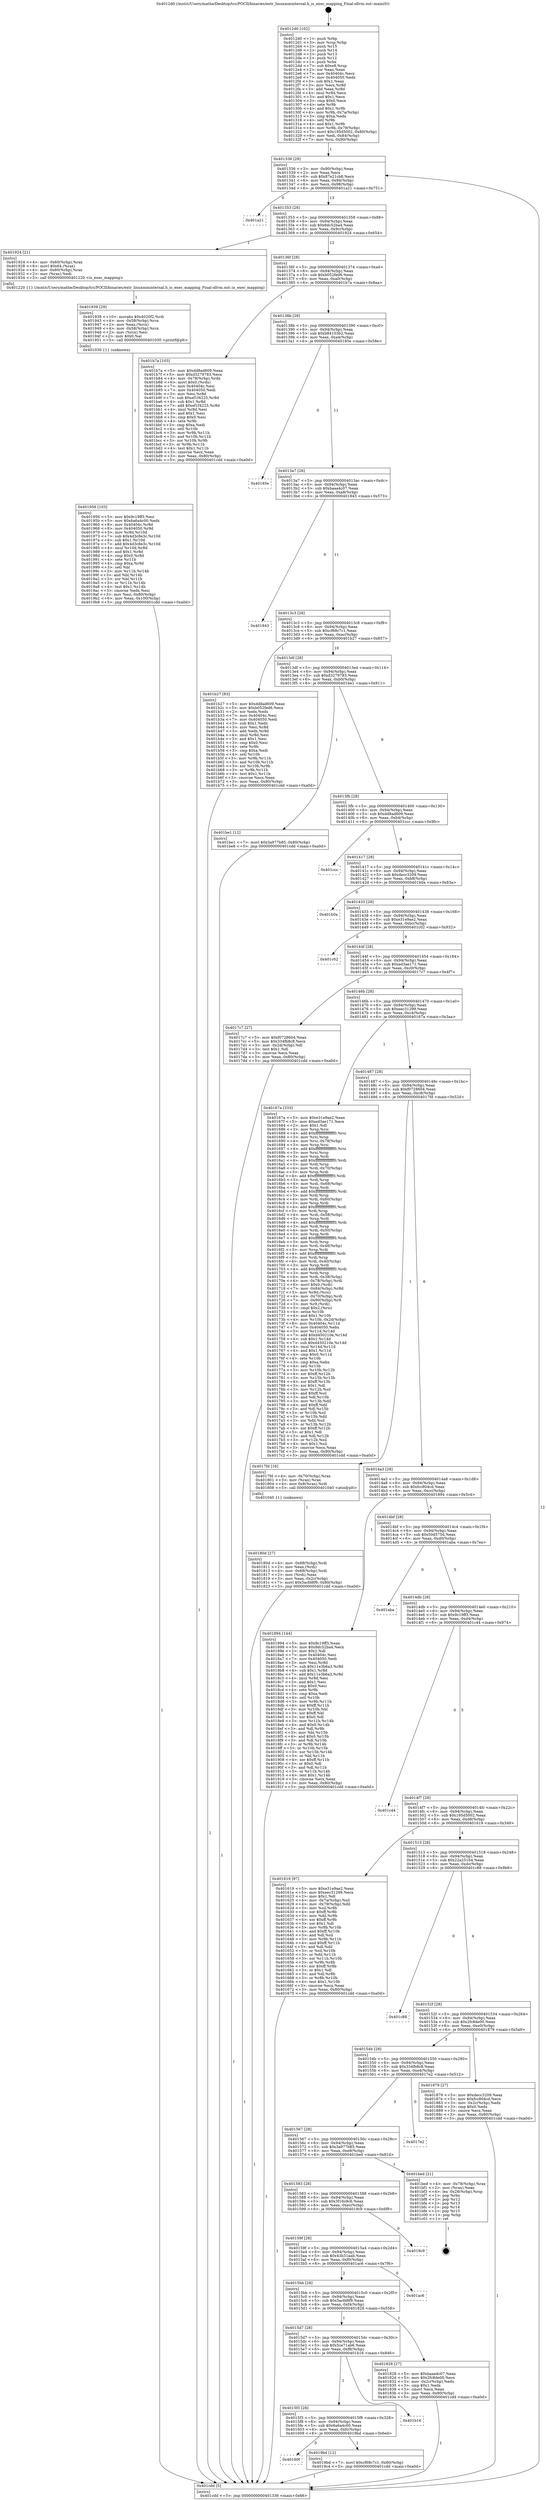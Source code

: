digraph "0x4012d0" {
  label = "0x4012d0 (/mnt/c/Users/mathe/Desktop/tcc/POCII/binaries/extr_linuxmminternal.h_is_exec_mapping_Final-ollvm.out::main(0))"
  labelloc = "t"
  node[shape=record]

  Entry [label="",width=0.3,height=0.3,shape=circle,fillcolor=black,style=filled]
  "0x401336" [label="{
     0x401336 [29]\l
     | [instrs]\l
     &nbsp;&nbsp;0x401336 \<+3\>: mov -0x80(%rbp),%eax\l
     &nbsp;&nbsp;0x401339 \<+2\>: mov %eax,%ecx\l
     &nbsp;&nbsp;0x40133b \<+6\>: sub $0x87e21cb8,%ecx\l
     &nbsp;&nbsp;0x401341 \<+6\>: mov %eax,-0x94(%rbp)\l
     &nbsp;&nbsp;0x401347 \<+6\>: mov %ecx,-0x98(%rbp)\l
     &nbsp;&nbsp;0x40134d \<+6\>: je 0000000000401a21 \<main+0x751\>\l
  }"]
  "0x401a21" [label="{
     0x401a21\l
  }", style=dashed]
  "0x401353" [label="{
     0x401353 [28]\l
     | [instrs]\l
     &nbsp;&nbsp;0x401353 \<+5\>: jmp 0000000000401358 \<main+0x88\>\l
     &nbsp;&nbsp;0x401358 \<+6\>: mov -0x94(%rbp),%eax\l
     &nbsp;&nbsp;0x40135e \<+5\>: sub $0x8dc52ba4,%eax\l
     &nbsp;&nbsp;0x401363 \<+6\>: mov %eax,-0x9c(%rbp)\l
     &nbsp;&nbsp;0x401369 \<+6\>: je 0000000000401924 \<main+0x654\>\l
  }"]
  Exit [label="",width=0.3,height=0.3,shape=circle,fillcolor=black,style=filled,peripheries=2]
  "0x401924" [label="{
     0x401924 [21]\l
     | [instrs]\l
     &nbsp;&nbsp;0x401924 \<+4\>: mov -0x60(%rbp),%rax\l
     &nbsp;&nbsp;0x401928 \<+6\>: movl $0x64,(%rax)\l
     &nbsp;&nbsp;0x40192e \<+4\>: mov -0x60(%rbp),%rax\l
     &nbsp;&nbsp;0x401932 \<+2\>: mov (%rax),%edi\l
     &nbsp;&nbsp;0x401934 \<+5\>: call 0000000000401220 \<is_exec_mapping\>\l
     | [calls]\l
     &nbsp;&nbsp;0x401220 \{1\} (/mnt/c/Users/mathe/Desktop/tcc/POCII/binaries/extr_linuxmminternal.h_is_exec_mapping_Final-ollvm.out::is_exec_mapping)\l
  }"]
  "0x40136f" [label="{
     0x40136f [28]\l
     | [instrs]\l
     &nbsp;&nbsp;0x40136f \<+5\>: jmp 0000000000401374 \<main+0xa4\>\l
     &nbsp;&nbsp;0x401374 \<+6\>: mov -0x94(%rbp),%eax\l
     &nbsp;&nbsp;0x40137a \<+5\>: sub $0xb052fed6,%eax\l
     &nbsp;&nbsp;0x40137f \<+6\>: mov %eax,-0xa0(%rbp)\l
     &nbsp;&nbsp;0x401385 \<+6\>: je 0000000000401b7a \<main+0x8aa\>\l
  }"]
  "0x40160f" [label="{
     0x40160f\l
  }", style=dashed]
  "0x401b7a" [label="{
     0x401b7a [103]\l
     | [instrs]\l
     &nbsp;&nbsp;0x401b7a \<+5\>: mov $0xdd8ad609,%eax\l
     &nbsp;&nbsp;0x401b7f \<+5\>: mov $0xd3279783,%ecx\l
     &nbsp;&nbsp;0x401b84 \<+4\>: mov -0x78(%rbp),%rdx\l
     &nbsp;&nbsp;0x401b88 \<+6\>: movl $0x0,(%rdx)\l
     &nbsp;&nbsp;0x401b8e \<+7\>: mov 0x40404c,%esi\l
     &nbsp;&nbsp;0x401b95 \<+7\>: mov 0x404050,%edi\l
     &nbsp;&nbsp;0x401b9c \<+3\>: mov %esi,%r8d\l
     &nbsp;&nbsp;0x401b9f \<+7\>: sub $0xef1f4225,%r8d\l
     &nbsp;&nbsp;0x401ba6 \<+4\>: sub $0x1,%r8d\l
     &nbsp;&nbsp;0x401baa \<+7\>: add $0xef1f4225,%r8d\l
     &nbsp;&nbsp;0x401bb1 \<+4\>: imul %r8d,%esi\l
     &nbsp;&nbsp;0x401bb5 \<+3\>: and $0x1,%esi\l
     &nbsp;&nbsp;0x401bb8 \<+3\>: cmp $0x0,%esi\l
     &nbsp;&nbsp;0x401bbb \<+4\>: sete %r9b\l
     &nbsp;&nbsp;0x401bbf \<+3\>: cmp $0xa,%edi\l
     &nbsp;&nbsp;0x401bc2 \<+4\>: setl %r10b\l
     &nbsp;&nbsp;0x401bc6 \<+3\>: mov %r9b,%r11b\l
     &nbsp;&nbsp;0x401bc9 \<+3\>: and %r10b,%r11b\l
     &nbsp;&nbsp;0x401bcc \<+3\>: xor %r10b,%r9b\l
     &nbsp;&nbsp;0x401bcf \<+3\>: or %r9b,%r11b\l
     &nbsp;&nbsp;0x401bd2 \<+4\>: test $0x1,%r11b\l
     &nbsp;&nbsp;0x401bd6 \<+3\>: cmovne %ecx,%eax\l
     &nbsp;&nbsp;0x401bd9 \<+3\>: mov %eax,-0x80(%rbp)\l
     &nbsp;&nbsp;0x401bdc \<+5\>: jmp 0000000000401cdd \<main+0xa0d\>\l
  }"]
  "0x40138b" [label="{
     0x40138b [28]\l
     | [instrs]\l
     &nbsp;&nbsp;0x40138b \<+5\>: jmp 0000000000401390 \<main+0xc0\>\l
     &nbsp;&nbsp;0x401390 \<+6\>: mov -0x94(%rbp),%eax\l
     &nbsp;&nbsp;0x401396 \<+5\>: sub $0xb84103b2,%eax\l
     &nbsp;&nbsp;0x40139b \<+6\>: mov %eax,-0xa4(%rbp)\l
     &nbsp;&nbsp;0x4013a1 \<+6\>: je 000000000040185e \<main+0x58e\>\l
  }"]
  "0x4019bd" [label="{
     0x4019bd [12]\l
     | [instrs]\l
     &nbsp;&nbsp;0x4019bd \<+7\>: movl $0xcf68c7c1,-0x80(%rbp)\l
     &nbsp;&nbsp;0x4019c4 \<+5\>: jmp 0000000000401cdd \<main+0xa0d\>\l
  }"]
  "0x40185e" [label="{
     0x40185e\l
  }", style=dashed]
  "0x4013a7" [label="{
     0x4013a7 [28]\l
     | [instrs]\l
     &nbsp;&nbsp;0x4013a7 \<+5\>: jmp 00000000004013ac \<main+0xdc\>\l
     &nbsp;&nbsp;0x4013ac \<+6\>: mov -0x94(%rbp),%eax\l
     &nbsp;&nbsp;0x4013b2 \<+5\>: sub $0xbaaa4c07,%eax\l
     &nbsp;&nbsp;0x4013b7 \<+6\>: mov %eax,-0xa8(%rbp)\l
     &nbsp;&nbsp;0x4013bd \<+6\>: je 0000000000401843 \<main+0x573\>\l
  }"]
  "0x4015f3" [label="{
     0x4015f3 [28]\l
     | [instrs]\l
     &nbsp;&nbsp;0x4015f3 \<+5\>: jmp 00000000004015f8 \<main+0x328\>\l
     &nbsp;&nbsp;0x4015f8 \<+6\>: mov -0x94(%rbp),%eax\l
     &nbsp;&nbsp;0x4015fe \<+5\>: sub $0x6a6a4c00,%eax\l
     &nbsp;&nbsp;0x401603 \<+6\>: mov %eax,-0xfc(%rbp)\l
     &nbsp;&nbsp;0x401609 \<+6\>: je 00000000004019bd \<main+0x6ed\>\l
  }"]
  "0x401843" [label="{
     0x401843\l
  }", style=dashed]
  "0x4013c3" [label="{
     0x4013c3 [28]\l
     | [instrs]\l
     &nbsp;&nbsp;0x4013c3 \<+5\>: jmp 00000000004013c8 \<main+0xf8\>\l
     &nbsp;&nbsp;0x4013c8 \<+6\>: mov -0x94(%rbp),%eax\l
     &nbsp;&nbsp;0x4013ce \<+5\>: sub $0xcf68c7c1,%eax\l
     &nbsp;&nbsp;0x4013d3 \<+6\>: mov %eax,-0xac(%rbp)\l
     &nbsp;&nbsp;0x4013d9 \<+6\>: je 0000000000401b27 \<main+0x857\>\l
  }"]
  "0x401b16" [label="{
     0x401b16\l
  }", style=dashed]
  "0x401b27" [label="{
     0x401b27 [83]\l
     | [instrs]\l
     &nbsp;&nbsp;0x401b27 \<+5\>: mov $0xdd8ad609,%eax\l
     &nbsp;&nbsp;0x401b2c \<+5\>: mov $0xb052fed6,%ecx\l
     &nbsp;&nbsp;0x401b31 \<+2\>: xor %edx,%edx\l
     &nbsp;&nbsp;0x401b33 \<+7\>: mov 0x40404c,%esi\l
     &nbsp;&nbsp;0x401b3a \<+7\>: mov 0x404050,%edi\l
     &nbsp;&nbsp;0x401b41 \<+3\>: sub $0x1,%edx\l
     &nbsp;&nbsp;0x401b44 \<+3\>: mov %esi,%r8d\l
     &nbsp;&nbsp;0x401b47 \<+3\>: add %edx,%r8d\l
     &nbsp;&nbsp;0x401b4a \<+4\>: imul %r8d,%esi\l
     &nbsp;&nbsp;0x401b4e \<+3\>: and $0x1,%esi\l
     &nbsp;&nbsp;0x401b51 \<+3\>: cmp $0x0,%esi\l
     &nbsp;&nbsp;0x401b54 \<+4\>: sete %r9b\l
     &nbsp;&nbsp;0x401b58 \<+3\>: cmp $0xa,%edi\l
     &nbsp;&nbsp;0x401b5b \<+4\>: setl %r10b\l
     &nbsp;&nbsp;0x401b5f \<+3\>: mov %r9b,%r11b\l
     &nbsp;&nbsp;0x401b62 \<+3\>: and %r10b,%r11b\l
     &nbsp;&nbsp;0x401b65 \<+3\>: xor %r10b,%r9b\l
     &nbsp;&nbsp;0x401b68 \<+3\>: or %r9b,%r11b\l
     &nbsp;&nbsp;0x401b6b \<+4\>: test $0x1,%r11b\l
     &nbsp;&nbsp;0x401b6f \<+3\>: cmovne %ecx,%eax\l
     &nbsp;&nbsp;0x401b72 \<+3\>: mov %eax,-0x80(%rbp)\l
     &nbsp;&nbsp;0x401b75 \<+5\>: jmp 0000000000401cdd \<main+0xa0d\>\l
  }"]
  "0x4013df" [label="{
     0x4013df [28]\l
     | [instrs]\l
     &nbsp;&nbsp;0x4013df \<+5\>: jmp 00000000004013e4 \<main+0x114\>\l
     &nbsp;&nbsp;0x4013e4 \<+6\>: mov -0x94(%rbp),%eax\l
     &nbsp;&nbsp;0x4013ea \<+5\>: sub $0xd3279783,%eax\l
     &nbsp;&nbsp;0x4013ef \<+6\>: mov %eax,-0xb0(%rbp)\l
     &nbsp;&nbsp;0x4013f5 \<+6\>: je 0000000000401be1 \<main+0x911\>\l
  }"]
  "0x401956" [label="{
     0x401956 [103]\l
     | [instrs]\l
     &nbsp;&nbsp;0x401956 \<+5\>: mov $0x9c19ff3,%esi\l
     &nbsp;&nbsp;0x40195b \<+5\>: mov $0x6a6a4c00,%edx\l
     &nbsp;&nbsp;0x401960 \<+8\>: mov 0x40404c,%r8d\l
     &nbsp;&nbsp;0x401968 \<+8\>: mov 0x404050,%r9d\l
     &nbsp;&nbsp;0x401970 \<+3\>: mov %r8d,%r10d\l
     &nbsp;&nbsp;0x401973 \<+7\>: sub $0x4d3c8e3c,%r10d\l
     &nbsp;&nbsp;0x40197a \<+4\>: sub $0x1,%r10d\l
     &nbsp;&nbsp;0x40197e \<+7\>: add $0x4d3c8e3c,%r10d\l
     &nbsp;&nbsp;0x401985 \<+4\>: imul %r10d,%r8d\l
     &nbsp;&nbsp;0x401989 \<+4\>: and $0x1,%r8d\l
     &nbsp;&nbsp;0x40198d \<+4\>: cmp $0x0,%r8d\l
     &nbsp;&nbsp;0x401991 \<+4\>: sete %r11b\l
     &nbsp;&nbsp;0x401995 \<+4\>: cmp $0xa,%r9d\l
     &nbsp;&nbsp;0x401999 \<+3\>: setl %bl\l
     &nbsp;&nbsp;0x40199c \<+3\>: mov %r11b,%r14b\l
     &nbsp;&nbsp;0x40199f \<+3\>: and %bl,%r14b\l
     &nbsp;&nbsp;0x4019a2 \<+3\>: xor %bl,%r11b\l
     &nbsp;&nbsp;0x4019a5 \<+3\>: or %r11b,%r14b\l
     &nbsp;&nbsp;0x4019a8 \<+4\>: test $0x1,%r14b\l
     &nbsp;&nbsp;0x4019ac \<+3\>: cmovne %edx,%esi\l
     &nbsp;&nbsp;0x4019af \<+3\>: mov %esi,-0x80(%rbp)\l
     &nbsp;&nbsp;0x4019b2 \<+6\>: mov %eax,-0x100(%rbp)\l
     &nbsp;&nbsp;0x4019b8 \<+5\>: jmp 0000000000401cdd \<main+0xa0d\>\l
  }"]
  "0x401be1" [label="{
     0x401be1 [12]\l
     | [instrs]\l
     &nbsp;&nbsp;0x401be1 \<+7\>: movl $0x3a977b85,-0x80(%rbp)\l
     &nbsp;&nbsp;0x401be8 \<+5\>: jmp 0000000000401cdd \<main+0xa0d\>\l
  }"]
  "0x4013fb" [label="{
     0x4013fb [28]\l
     | [instrs]\l
     &nbsp;&nbsp;0x4013fb \<+5\>: jmp 0000000000401400 \<main+0x130\>\l
     &nbsp;&nbsp;0x401400 \<+6\>: mov -0x94(%rbp),%eax\l
     &nbsp;&nbsp;0x401406 \<+5\>: sub $0xdd8ad609,%eax\l
     &nbsp;&nbsp;0x40140b \<+6\>: mov %eax,-0xb4(%rbp)\l
     &nbsp;&nbsp;0x401411 \<+6\>: je 0000000000401ccc \<main+0x9fc\>\l
  }"]
  "0x401939" [label="{
     0x401939 [29]\l
     | [instrs]\l
     &nbsp;&nbsp;0x401939 \<+10\>: movabs $0x4020f2,%rdi\l
     &nbsp;&nbsp;0x401943 \<+4\>: mov -0x58(%rbp),%rcx\l
     &nbsp;&nbsp;0x401947 \<+2\>: mov %eax,(%rcx)\l
     &nbsp;&nbsp;0x401949 \<+4\>: mov -0x58(%rbp),%rcx\l
     &nbsp;&nbsp;0x40194d \<+2\>: mov (%rcx),%esi\l
     &nbsp;&nbsp;0x40194f \<+2\>: mov $0x0,%al\l
     &nbsp;&nbsp;0x401951 \<+5\>: call 0000000000401030 \<printf@plt\>\l
     | [calls]\l
     &nbsp;&nbsp;0x401030 \{1\} (unknown)\l
  }"]
  "0x401ccc" [label="{
     0x401ccc\l
  }", style=dashed]
  "0x401417" [label="{
     0x401417 [28]\l
     | [instrs]\l
     &nbsp;&nbsp;0x401417 \<+5\>: jmp 000000000040141c \<main+0x14c\>\l
     &nbsp;&nbsp;0x40141c \<+6\>: mov -0x94(%rbp),%eax\l
     &nbsp;&nbsp;0x401422 \<+5\>: sub $0xdecc3209,%eax\l
     &nbsp;&nbsp;0x401427 \<+6\>: mov %eax,-0xb8(%rbp)\l
     &nbsp;&nbsp;0x40142d \<+6\>: je 0000000000401b0a \<main+0x83a\>\l
  }"]
  "0x4015d7" [label="{
     0x4015d7 [28]\l
     | [instrs]\l
     &nbsp;&nbsp;0x4015d7 \<+5\>: jmp 00000000004015dc \<main+0x30c\>\l
     &nbsp;&nbsp;0x4015dc \<+6\>: mov -0x94(%rbp),%eax\l
     &nbsp;&nbsp;0x4015e2 \<+5\>: sub $0x5ce71ab6,%eax\l
     &nbsp;&nbsp;0x4015e7 \<+6\>: mov %eax,-0xf8(%rbp)\l
     &nbsp;&nbsp;0x4015ed \<+6\>: je 0000000000401b16 \<main+0x846\>\l
  }"]
  "0x401b0a" [label="{
     0x401b0a\l
  }", style=dashed]
  "0x401433" [label="{
     0x401433 [28]\l
     | [instrs]\l
     &nbsp;&nbsp;0x401433 \<+5\>: jmp 0000000000401438 \<main+0x168\>\l
     &nbsp;&nbsp;0x401438 \<+6\>: mov -0x94(%rbp),%eax\l
     &nbsp;&nbsp;0x40143e \<+5\>: sub $0xe31e9ae2,%eax\l
     &nbsp;&nbsp;0x401443 \<+6\>: mov %eax,-0xbc(%rbp)\l
     &nbsp;&nbsp;0x401449 \<+6\>: je 0000000000401c02 \<main+0x932\>\l
  }"]
  "0x401828" [label="{
     0x401828 [27]\l
     | [instrs]\l
     &nbsp;&nbsp;0x401828 \<+5\>: mov $0xbaaa4c07,%eax\l
     &nbsp;&nbsp;0x40182d \<+5\>: mov $0x2fc8de00,%ecx\l
     &nbsp;&nbsp;0x401832 \<+3\>: mov -0x2c(%rbp),%edx\l
     &nbsp;&nbsp;0x401835 \<+3\>: cmp $0x1,%edx\l
     &nbsp;&nbsp;0x401838 \<+3\>: cmovl %ecx,%eax\l
     &nbsp;&nbsp;0x40183b \<+3\>: mov %eax,-0x80(%rbp)\l
     &nbsp;&nbsp;0x40183e \<+5\>: jmp 0000000000401cdd \<main+0xa0d\>\l
  }"]
  "0x401c02" [label="{
     0x401c02\l
  }", style=dashed]
  "0x40144f" [label="{
     0x40144f [28]\l
     | [instrs]\l
     &nbsp;&nbsp;0x40144f \<+5\>: jmp 0000000000401454 \<main+0x184\>\l
     &nbsp;&nbsp;0x401454 \<+6\>: mov -0x94(%rbp),%eax\l
     &nbsp;&nbsp;0x40145a \<+5\>: sub $0xed3ae171,%eax\l
     &nbsp;&nbsp;0x40145f \<+6\>: mov %eax,-0xc0(%rbp)\l
     &nbsp;&nbsp;0x401465 \<+6\>: je 00000000004017c7 \<main+0x4f7\>\l
  }"]
  "0x4015bb" [label="{
     0x4015bb [28]\l
     | [instrs]\l
     &nbsp;&nbsp;0x4015bb \<+5\>: jmp 00000000004015c0 \<main+0x2f0\>\l
     &nbsp;&nbsp;0x4015c0 \<+6\>: mov -0x94(%rbp),%eax\l
     &nbsp;&nbsp;0x4015c6 \<+5\>: sub $0x5acfd8f9,%eax\l
     &nbsp;&nbsp;0x4015cb \<+6\>: mov %eax,-0xf4(%rbp)\l
     &nbsp;&nbsp;0x4015d1 \<+6\>: je 0000000000401828 \<main+0x558\>\l
  }"]
  "0x4017c7" [label="{
     0x4017c7 [27]\l
     | [instrs]\l
     &nbsp;&nbsp;0x4017c7 \<+5\>: mov $0xf0728604,%eax\l
     &nbsp;&nbsp;0x4017cc \<+5\>: mov $0x334fb8c8,%ecx\l
     &nbsp;&nbsp;0x4017d1 \<+3\>: mov -0x2d(%rbp),%dl\l
     &nbsp;&nbsp;0x4017d4 \<+3\>: test $0x1,%dl\l
     &nbsp;&nbsp;0x4017d7 \<+3\>: cmovne %ecx,%eax\l
     &nbsp;&nbsp;0x4017da \<+3\>: mov %eax,-0x80(%rbp)\l
     &nbsp;&nbsp;0x4017dd \<+5\>: jmp 0000000000401cdd \<main+0xa0d\>\l
  }"]
  "0x40146b" [label="{
     0x40146b [28]\l
     | [instrs]\l
     &nbsp;&nbsp;0x40146b \<+5\>: jmp 0000000000401470 \<main+0x1a0\>\l
     &nbsp;&nbsp;0x401470 \<+6\>: mov -0x94(%rbp),%eax\l
     &nbsp;&nbsp;0x401476 \<+5\>: sub $0xeec31299,%eax\l
     &nbsp;&nbsp;0x40147b \<+6\>: mov %eax,-0xc4(%rbp)\l
     &nbsp;&nbsp;0x401481 \<+6\>: je 000000000040167a \<main+0x3aa\>\l
  }"]
  "0x401ac6" [label="{
     0x401ac6\l
  }", style=dashed]
  "0x40167a" [label="{
     0x40167a [333]\l
     | [instrs]\l
     &nbsp;&nbsp;0x40167a \<+5\>: mov $0xe31e9ae2,%eax\l
     &nbsp;&nbsp;0x40167f \<+5\>: mov $0xed3ae171,%ecx\l
     &nbsp;&nbsp;0x401684 \<+2\>: mov $0x1,%dl\l
     &nbsp;&nbsp;0x401686 \<+3\>: mov %rsp,%rsi\l
     &nbsp;&nbsp;0x401689 \<+4\>: add $0xfffffffffffffff0,%rsi\l
     &nbsp;&nbsp;0x40168d \<+3\>: mov %rsi,%rsp\l
     &nbsp;&nbsp;0x401690 \<+4\>: mov %rsi,-0x78(%rbp)\l
     &nbsp;&nbsp;0x401694 \<+3\>: mov %rsp,%rsi\l
     &nbsp;&nbsp;0x401697 \<+4\>: add $0xfffffffffffffff0,%rsi\l
     &nbsp;&nbsp;0x40169b \<+3\>: mov %rsi,%rsp\l
     &nbsp;&nbsp;0x40169e \<+3\>: mov %rsp,%rdi\l
     &nbsp;&nbsp;0x4016a1 \<+4\>: add $0xfffffffffffffff0,%rdi\l
     &nbsp;&nbsp;0x4016a5 \<+3\>: mov %rdi,%rsp\l
     &nbsp;&nbsp;0x4016a8 \<+4\>: mov %rdi,-0x70(%rbp)\l
     &nbsp;&nbsp;0x4016ac \<+3\>: mov %rsp,%rdi\l
     &nbsp;&nbsp;0x4016af \<+4\>: add $0xfffffffffffffff0,%rdi\l
     &nbsp;&nbsp;0x4016b3 \<+3\>: mov %rdi,%rsp\l
     &nbsp;&nbsp;0x4016b6 \<+4\>: mov %rdi,-0x68(%rbp)\l
     &nbsp;&nbsp;0x4016ba \<+3\>: mov %rsp,%rdi\l
     &nbsp;&nbsp;0x4016bd \<+4\>: add $0xfffffffffffffff0,%rdi\l
     &nbsp;&nbsp;0x4016c1 \<+3\>: mov %rdi,%rsp\l
     &nbsp;&nbsp;0x4016c4 \<+4\>: mov %rdi,-0x60(%rbp)\l
     &nbsp;&nbsp;0x4016c8 \<+3\>: mov %rsp,%rdi\l
     &nbsp;&nbsp;0x4016cb \<+4\>: add $0xfffffffffffffff0,%rdi\l
     &nbsp;&nbsp;0x4016cf \<+3\>: mov %rdi,%rsp\l
     &nbsp;&nbsp;0x4016d2 \<+4\>: mov %rdi,-0x58(%rbp)\l
     &nbsp;&nbsp;0x4016d6 \<+3\>: mov %rsp,%rdi\l
     &nbsp;&nbsp;0x4016d9 \<+4\>: add $0xfffffffffffffff0,%rdi\l
     &nbsp;&nbsp;0x4016dd \<+3\>: mov %rdi,%rsp\l
     &nbsp;&nbsp;0x4016e0 \<+4\>: mov %rdi,-0x50(%rbp)\l
     &nbsp;&nbsp;0x4016e4 \<+3\>: mov %rsp,%rdi\l
     &nbsp;&nbsp;0x4016e7 \<+4\>: add $0xfffffffffffffff0,%rdi\l
     &nbsp;&nbsp;0x4016eb \<+3\>: mov %rdi,%rsp\l
     &nbsp;&nbsp;0x4016ee \<+4\>: mov %rdi,-0x48(%rbp)\l
     &nbsp;&nbsp;0x4016f2 \<+3\>: mov %rsp,%rdi\l
     &nbsp;&nbsp;0x4016f5 \<+4\>: add $0xfffffffffffffff0,%rdi\l
     &nbsp;&nbsp;0x4016f9 \<+3\>: mov %rdi,%rsp\l
     &nbsp;&nbsp;0x4016fc \<+4\>: mov %rdi,-0x40(%rbp)\l
     &nbsp;&nbsp;0x401700 \<+3\>: mov %rsp,%rdi\l
     &nbsp;&nbsp;0x401703 \<+4\>: add $0xfffffffffffffff0,%rdi\l
     &nbsp;&nbsp;0x401707 \<+3\>: mov %rdi,%rsp\l
     &nbsp;&nbsp;0x40170a \<+4\>: mov %rdi,-0x38(%rbp)\l
     &nbsp;&nbsp;0x40170e \<+4\>: mov -0x78(%rbp),%rdi\l
     &nbsp;&nbsp;0x401712 \<+6\>: movl $0x0,(%rdi)\l
     &nbsp;&nbsp;0x401718 \<+7\>: mov -0x84(%rbp),%r8d\l
     &nbsp;&nbsp;0x40171f \<+3\>: mov %r8d,(%rsi)\l
     &nbsp;&nbsp;0x401722 \<+4\>: mov -0x70(%rbp),%rdi\l
     &nbsp;&nbsp;0x401726 \<+7\>: mov -0x90(%rbp),%r9\l
     &nbsp;&nbsp;0x40172d \<+3\>: mov %r9,(%rdi)\l
     &nbsp;&nbsp;0x401730 \<+3\>: cmpl $0x2,(%rsi)\l
     &nbsp;&nbsp;0x401733 \<+4\>: setne %r10b\l
     &nbsp;&nbsp;0x401737 \<+4\>: and $0x1,%r10b\l
     &nbsp;&nbsp;0x40173b \<+4\>: mov %r10b,-0x2d(%rbp)\l
     &nbsp;&nbsp;0x40173f \<+8\>: mov 0x40404c,%r11d\l
     &nbsp;&nbsp;0x401747 \<+7\>: mov 0x404050,%ebx\l
     &nbsp;&nbsp;0x40174e \<+3\>: mov %r11d,%r14d\l
     &nbsp;&nbsp;0x401751 \<+7\>: add $0xd450210e,%r14d\l
     &nbsp;&nbsp;0x401758 \<+4\>: sub $0x1,%r14d\l
     &nbsp;&nbsp;0x40175c \<+7\>: sub $0xd450210e,%r14d\l
     &nbsp;&nbsp;0x401763 \<+4\>: imul %r14d,%r11d\l
     &nbsp;&nbsp;0x401767 \<+4\>: and $0x1,%r11d\l
     &nbsp;&nbsp;0x40176b \<+4\>: cmp $0x0,%r11d\l
     &nbsp;&nbsp;0x40176f \<+4\>: sete %r10b\l
     &nbsp;&nbsp;0x401773 \<+3\>: cmp $0xa,%ebx\l
     &nbsp;&nbsp;0x401776 \<+4\>: setl %r15b\l
     &nbsp;&nbsp;0x40177a \<+3\>: mov %r10b,%r12b\l
     &nbsp;&nbsp;0x40177d \<+4\>: xor $0xff,%r12b\l
     &nbsp;&nbsp;0x401781 \<+3\>: mov %r15b,%r13b\l
     &nbsp;&nbsp;0x401784 \<+4\>: xor $0xff,%r13b\l
     &nbsp;&nbsp;0x401788 \<+3\>: xor $0x1,%dl\l
     &nbsp;&nbsp;0x40178b \<+3\>: mov %r12b,%sil\l
     &nbsp;&nbsp;0x40178e \<+4\>: and $0xff,%sil\l
     &nbsp;&nbsp;0x401792 \<+3\>: and %dl,%r10b\l
     &nbsp;&nbsp;0x401795 \<+3\>: mov %r13b,%dil\l
     &nbsp;&nbsp;0x401798 \<+4\>: and $0xff,%dil\l
     &nbsp;&nbsp;0x40179c \<+3\>: and %dl,%r15b\l
     &nbsp;&nbsp;0x40179f \<+3\>: or %r10b,%sil\l
     &nbsp;&nbsp;0x4017a2 \<+3\>: or %r15b,%dil\l
     &nbsp;&nbsp;0x4017a5 \<+3\>: xor %dil,%sil\l
     &nbsp;&nbsp;0x4017a8 \<+3\>: or %r13b,%r12b\l
     &nbsp;&nbsp;0x4017ab \<+4\>: xor $0xff,%r12b\l
     &nbsp;&nbsp;0x4017af \<+3\>: or $0x1,%dl\l
     &nbsp;&nbsp;0x4017b2 \<+3\>: and %dl,%r12b\l
     &nbsp;&nbsp;0x4017b5 \<+3\>: or %r12b,%sil\l
     &nbsp;&nbsp;0x4017b8 \<+4\>: test $0x1,%sil\l
     &nbsp;&nbsp;0x4017bc \<+3\>: cmovne %ecx,%eax\l
     &nbsp;&nbsp;0x4017bf \<+3\>: mov %eax,-0x80(%rbp)\l
     &nbsp;&nbsp;0x4017c2 \<+5\>: jmp 0000000000401cdd \<main+0xa0d\>\l
  }"]
  "0x401487" [label="{
     0x401487 [28]\l
     | [instrs]\l
     &nbsp;&nbsp;0x401487 \<+5\>: jmp 000000000040148c \<main+0x1bc\>\l
     &nbsp;&nbsp;0x40148c \<+6\>: mov -0x94(%rbp),%eax\l
     &nbsp;&nbsp;0x401492 \<+5\>: sub $0xf0728604,%eax\l
     &nbsp;&nbsp;0x401497 \<+6\>: mov %eax,-0xc8(%rbp)\l
     &nbsp;&nbsp;0x40149d \<+6\>: je 00000000004017fd \<main+0x52d\>\l
  }"]
  "0x40159f" [label="{
     0x40159f [28]\l
     | [instrs]\l
     &nbsp;&nbsp;0x40159f \<+5\>: jmp 00000000004015a4 \<main+0x2d4\>\l
     &nbsp;&nbsp;0x4015a4 \<+6\>: mov -0x94(%rbp),%eax\l
     &nbsp;&nbsp;0x4015aa \<+5\>: sub $0x43b31aab,%eax\l
     &nbsp;&nbsp;0x4015af \<+6\>: mov %eax,-0xf0(%rbp)\l
     &nbsp;&nbsp;0x4015b5 \<+6\>: je 0000000000401ac6 \<main+0x7f6\>\l
  }"]
  "0x4017fd" [label="{
     0x4017fd [16]\l
     | [instrs]\l
     &nbsp;&nbsp;0x4017fd \<+4\>: mov -0x70(%rbp),%rax\l
     &nbsp;&nbsp;0x401801 \<+3\>: mov (%rax),%rax\l
     &nbsp;&nbsp;0x401804 \<+4\>: mov 0x8(%rax),%rdi\l
     &nbsp;&nbsp;0x401808 \<+5\>: call 0000000000401040 \<atoi@plt\>\l
     | [calls]\l
     &nbsp;&nbsp;0x401040 \{1\} (unknown)\l
  }"]
  "0x4014a3" [label="{
     0x4014a3 [28]\l
     | [instrs]\l
     &nbsp;&nbsp;0x4014a3 \<+5\>: jmp 00000000004014a8 \<main+0x1d8\>\l
     &nbsp;&nbsp;0x4014a8 \<+6\>: mov -0x94(%rbp),%eax\l
     &nbsp;&nbsp;0x4014ae \<+5\>: sub $0xfcc804cd,%eax\l
     &nbsp;&nbsp;0x4014b3 \<+6\>: mov %eax,-0xcc(%rbp)\l
     &nbsp;&nbsp;0x4014b9 \<+6\>: je 0000000000401894 \<main+0x5c4\>\l
  }"]
  "0x4019c9" [label="{
     0x4019c9\l
  }", style=dashed]
  "0x401894" [label="{
     0x401894 [144]\l
     | [instrs]\l
     &nbsp;&nbsp;0x401894 \<+5\>: mov $0x9c19ff3,%eax\l
     &nbsp;&nbsp;0x401899 \<+5\>: mov $0x8dc52ba4,%ecx\l
     &nbsp;&nbsp;0x40189e \<+2\>: mov $0x1,%dl\l
     &nbsp;&nbsp;0x4018a0 \<+7\>: mov 0x40404c,%esi\l
     &nbsp;&nbsp;0x4018a7 \<+7\>: mov 0x404050,%edi\l
     &nbsp;&nbsp;0x4018ae \<+3\>: mov %esi,%r8d\l
     &nbsp;&nbsp;0x4018b1 \<+7\>: sub $0x11e3b6a3,%r8d\l
     &nbsp;&nbsp;0x4018b8 \<+4\>: sub $0x1,%r8d\l
     &nbsp;&nbsp;0x4018bc \<+7\>: add $0x11e3b6a3,%r8d\l
     &nbsp;&nbsp;0x4018c3 \<+4\>: imul %r8d,%esi\l
     &nbsp;&nbsp;0x4018c7 \<+3\>: and $0x1,%esi\l
     &nbsp;&nbsp;0x4018ca \<+3\>: cmp $0x0,%esi\l
     &nbsp;&nbsp;0x4018cd \<+4\>: sete %r9b\l
     &nbsp;&nbsp;0x4018d1 \<+3\>: cmp $0xa,%edi\l
     &nbsp;&nbsp;0x4018d4 \<+4\>: setl %r10b\l
     &nbsp;&nbsp;0x4018d8 \<+3\>: mov %r9b,%r11b\l
     &nbsp;&nbsp;0x4018db \<+4\>: xor $0xff,%r11b\l
     &nbsp;&nbsp;0x4018df \<+3\>: mov %r10b,%bl\l
     &nbsp;&nbsp;0x4018e2 \<+3\>: xor $0xff,%bl\l
     &nbsp;&nbsp;0x4018e5 \<+3\>: xor $0x0,%dl\l
     &nbsp;&nbsp;0x4018e8 \<+3\>: mov %r11b,%r14b\l
     &nbsp;&nbsp;0x4018eb \<+4\>: and $0x0,%r14b\l
     &nbsp;&nbsp;0x4018ef \<+3\>: and %dl,%r9b\l
     &nbsp;&nbsp;0x4018f2 \<+3\>: mov %bl,%r15b\l
     &nbsp;&nbsp;0x4018f5 \<+4\>: and $0x0,%r15b\l
     &nbsp;&nbsp;0x4018f9 \<+3\>: and %dl,%r10b\l
     &nbsp;&nbsp;0x4018fc \<+3\>: or %r9b,%r14b\l
     &nbsp;&nbsp;0x4018ff \<+3\>: or %r10b,%r15b\l
     &nbsp;&nbsp;0x401902 \<+3\>: xor %r15b,%r14b\l
     &nbsp;&nbsp;0x401905 \<+3\>: or %bl,%r11b\l
     &nbsp;&nbsp;0x401908 \<+4\>: xor $0xff,%r11b\l
     &nbsp;&nbsp;0x40190c \<+3\>: or $0x0,%dl\l
     &nbsp;&nbsp;0x40190f \<+3\>: and %dl,%r11b\l
     &nbsp;&nbsp;0x401912 \<+3\>: or %r11b,%r14b\l
     &nbsp;&nbsp;0x401915 \<+4\>: test $0x1,%r14b\l
     &nbsp;&nbsp;0x401919 \<+3\>: cmovne %ecx,%eax\l
     &nbsp;&nbsp;0x40191c \<+3\>: mov %eax,-0x80(%rbp)\l
     &nbsp;&nbsp;0x40191f \<+5\>: jmp 0000000000401cdd \<main+0xa0d\>\l
  }"]
  "0x4014bf" [label="{
     0x4014bf [28]\l
     | [instrs]\l
     &nbsp;&nbsp;0x4014bf \<+5\>: jmp 00000000004014c4 \<main+0x1f4\>\l
     &nbsp;&nbsp;0x4014c4 \<+6\>: mov -0x94(%rbp),%eax\l
     &nbsp;&nbsp;0x4014ca \<+5\>: sub $0x50d575d,%eax\l
     &nbsp;&nbsp;0x4014cf \<+6\>: mov %eax,-0xd0(%rbp)\l
     &nbsp;&nbsp;0x4014d5 \<+6\>: je 0000000000401aba \<main+0x7ea\>\l
  }"]
  "0x401583" [label="{
     0x401583 [28]\l
     | [instrs]\l
     &nbsp;&nbsp;0x401583 \<+5\>: jmp 0000000000401588 \<main+0x2b8\>\l
     &nbsp;&nbsp;0x401588 \<+6\>: mov -0x94(%rbp),%eax\l
     &nbsp;&nbsp;0x40158e \<+5\>: sub $0x3f16c9c6,%eax\l
     &nbsp;&nbsp;0x401593 \<+6\>: mov %eax,-0xec(%rbp)\l
     &nbsp;&nbsp;0x401599 \<+6\>: je 00000000004019c9 \<main+0x6f9\>\l
  }"]
  "0x401aba" [label="{
     0x401aba\l
  }", style=dashed]
  "0x4014db" [label="{
     0x4014db [28]\l
     | [instrs]\l
     &nbsp;&nbsp;0x4014db \<+5\>: jmp 00000000004014e0 \<main+0x210\>\l
     &nbsp;&nbsp;0x4014e0 \<+6\>: mov -0x94(%rbp),%eax\l
     &nbsp;&nbsp;0x4014e6 \<+5\>: sub $0x9c19ff3,%eax\l
     &nbsp;&nbsp;0x4014eb \<+6\>: mov %eax,-0xd4(%rbp)\l
     &nbsp;&nbsp;0x4014f1 \<+6\>: je 0000000000401c44 \<main+0x974\>\l
  }"]
  "0x401bed" [label="{
     0x401bed [21]\l
     | [instrs]\l
     &nbsp;&nbsp;0x401bed \<+4\>: mov -0x78(%rbp),%rax\l
     &nbsp;&nbsp;0x401bf1 \<+2\>: mov (%rax),%eax\l
     &nbsp;&nbsp;0x401bf3 \<+4\>: lea -0x28(%rbp),%rsp\l
     &nbsp;&nbsp;0x401bf7 \<+1\>: pop %rbx\l
     &nbsp;&nbsp;0x401bf8 \<+2\>: pop %r12\l
     &nbsp;&nbsp;0x401bfa \<+2\>: pop %r13\l
     &nbsp;&nbsp;0x401bfc \<+2\>: pop %r14\l
     &nbsp;&nbsp;0x401bfe \<+2\>: pop %r15\l
     &nbsp;&nbsp;0x401c00 \<+1\>: pop %rbp\l
     &nbsp;&nbsp;0x401c01 \<+1\>: ret\l
  }"]
  "0x401c44" [label="{
     0x401c44\l
  }", style=dashed]
  "0x4014f7" [label="{
     0x4014f7 [28]\l
     | [instrs]\l
     &nbsp;&nbsp;0x4014f7 \<+5\>: jmp 00000000004014fc \<main+0x22c\>\l
     &nbsp;&nbsp;0x4014fc \<+6\>: mov -0x94(%rbp),%eax\l
     &nbsp;&nbsp;0x401502 \<+5\>: sub $0x195d5002,%eax\l
     &nbsp;&nbsp;0x401507 \<+6\>: mov %eax,-0xd8(%rbp)\l
     &nbsp;&nbsp;0x40150d \<+6\>: je 0000000000401619 \<main+0x349\>\l
  }"]
  "0x401567" [label="{
     0x401567 [28]\l
     | [instrs]\l
     &nbsp;&nbsp;0x401567 \<+5\>: jmp 000000000040156c \<main+0x29c\>\l
     &nbsp;&nbsp;0x40156c \<+6\>: mov -0x94(%rbp),%eax\l
     &nbsp;&nbsp;0x401572 \<+5\>: sub $0x3a977b85,%eax\l
     &nbsp;&nbsp;0x401577 \<+6\>: mov %eax,-0xe8(%rbp)\l
     &nbsp;&nbsp;0x40157d \<+6\>: je 0000000000401bed \<main+0x91d\>\l
  }"]
  "0x401619" [label="{
     0x401619 [97]\l
     | [instrs]\l
     &nbsp;&nbsp;0x401619 \<+5\>: mov $0xe31e9ae2,%eax\l
     &nbsp;&nbsp;0x40161e \<+5\>: mov $0xeec31299,%ecx\l
     &nbsp;&nbsp;0x401623 \<+2\>: mov $0x1,%dl\l
     &nbsp;&nbsp;0x401625 \<+4\>: mov -0x7a(%rbp),%sil\l
     &nbsp;&nbsp;0x401629 \<+4\>: mov -0x79(%rbp),%dil\l
     &nbsp;&nbsp;0x40162d \<+3\>: mov %sil,%r8b\l
     &nbsp;&nbsp;0x401630 \<+4\>: xor $0xff,%r8b\l
     &nbsp;&nbsp;0x401634 \<+3\>: mov %dil,%r9b\l
     &nbsp;&nbsp;0x401637 \<+4\>: xor $0xff,%r9b\l
     &nbsp;&nbsp;0x40163b \<+3\>: xor $0x1,%dl\l
     &nbsp;&nbsp;0x40163e \<+3\>: mov %r8b,%r10b\l
     &nbsp;&nbsp;0x401641 \<+4\>: and $0xff,%r10b\l
     &nbsp;&nbsp;0x401645 \<+3\>: and %dl,%sil\l
     &nbsp;&nbsp;0x401648 \<+3\>: mov %r9b,%r11b\l
     &nbsp;&nbsp;0x40164b \<+4\>: and $0xff,%r11b\l
     &nbsp;&nbsp;0x40164f \<+3\>: and %dl,%dil\l
     &nbsp;&nbsp;0x401652 \<+3\>: or %sil,%r10b\l
     &nbsp;&nbsp;0x401655 \<+3\>: or %dil,%r11b\l
     &nbsp;&nbsp;0x401658 \<+3\>: xor %r11b,%r10b\l
     &nbsp;&nbsp;0x40165b \<+3\>: or %r9b,%r8b\l
     &nbsp;&nbsp;0x40165e \<+4\>: xor $0xff,%r8b\l
     &nbsp;&nbsp;0x401662 \<+3\>: or $0x1,%dl\l
     &nbsp;&nbsp;0x401665 \<+3\>: and %dl,%r8b\l
     &nbsp;&nbsp;0x401668 \<+3\>: or %r8b,%r10b\l
     &nbsp;&nbsp;0x40166b \<+4\>: test $0x1,%r10b\l
     &nbsp;&nbsp;0x40166f \<+3\>: cmovne %ecx,%eax\l
     &nbsp;&nbsp;0x401672 \<+3\>: mov %eax,-0x80(%rbp)\l
     &nbsp;&nbsp;0x401675 \<+5\>: jmp 0000000000401cdd \<main+0xa0d\>\l
  }"]
  "0x401513" [label="{
     0x401513 [28]\l
     | [instrs]\l
     &nbsp;&nbsp;0x401513 \<+5\>: jmp 0000000000401518 \<main+0x248\>\l
     &nbsp;&nbsp;0x401518 \<+6\>: mov -0x94(%rbp),%eax\l
     &nbsp;&nbsp;0x40151e \<+5\>: sub $0x22a25164,%eax\l
     &nbsp;&nbsp;0x401523 \<+6\>: mov %eax,-0xdc(%rbp)\l
     &nbsp;&nbsp;0x401529 \<+6\>: je 0000000000401c88 \<main+0x9b8\>\l
  }"]
  "0x401cdd" [label="{
     0x401cdd [5]\l
     | [instrs]\l
     &nbsp;&nbsp;0x401cdd \<+5\>: jmp 0000000000401336 \<main+0x66\>\l
  }"]
  "0x4012d0" [label="{
     0x4012d0 [102]\l
     | [instrs]\l
     &nbsp;&nbsp;0x4012d0 \<+1\>: push %rbp\l
     &nbsp;&nbsp;0x4012d1 \<+3\>: mov %rsp,%rbp\l
     &nbsp;&nbsp;0x4012d4 \<+2\>: push %r15\l
     &nbsp;&nbsp;0x4012d6 \<+2\>: push %r14\l
     &nbsp;&nbsp;0x4012d8 \<+2\>: push %r13\l
     &nbsp;&nbsp;0x4012da \<+2\>: push %r12\l
     &nbsp;&nbsp;0x4012dc \<+1\>: push %rbx\l
     &nbsp;&nbsp;0x4012dd \<+7\>: sub $0xe8,%rsp\l
     &nbsp;&nbsp;0x4012e4 \<+2\>: xor %eax,%eax\l
     &nbsp;&nbsp;0x4012e6 \<+7\>: mov 0x40404c,%ecx\l
     &nbsp;&nbsp;0x4012ed \<+7\>: mov 0x404050,%edx\l
     &nbsp;&nbsp;0x4012f4 \<+3\>: sub $0x1,%eax\l
     &nbsp;&nbsp;0x4012f7 \<+3\>: mov %ecx,%r8d\l
     &nbsp;&nbsp;0x4012fa \<+3\>: add %eax,%r8d\l
     &nbsp;&nbsp;0x4012fd \<+4\>: imul %r8d,%ecx\l
     &nbsp;&nbsp;0x401301 \<+3\>: and $0x1,%ecx\l
     &nbsp;&nbsp;0x401304 \<+3\>: cmp $0x0,%ecx\l
     &nbsp;&nbsp;0x401307 \<+4\>: sete %r9b\l
     &nbsp;&nbsp;0x40130b \<+4\>: and $0x1,%r9b\l
     &nbsp;&nbsp;0x40130f \<+4\>: mov %r9b,-0x7a(%rbp)\l
     &nbsp;&nbsp;0x401313 \<+3\>: cmp $0xa,%edx\l
     &nbsp;&nbsp;0x401316 \<+4\>: setl %r9b\l
     &nbsp;&nbsp;0x40131a \<+4\>: and $0x1,%r9b\l
     &nbsp;&nbsp;0x40131e \<+4\>: mov %r9b,-0x79(%rbp)\l
     &nbsp;&nbsp;0x401322 \<+7\>: movl $0x195d5002,-0x80(%rbp)\l
     &nbsp;&nbsp;0x401329 \<+6\>: mov %edi,-0x84(%rbp)\l
     &nbsp;&nbsp;0x40132f \<+7\>: mov %rsi,-0x90(%rbp)\l
  }"]
  "0x4017e2" [label="{
     0x4017e2\l
  }", style=dashed]
  "0x40180d" [label="{
     0x40180d [27]\l
     | [instrs]\l
     &nbsp;&nbsp;0x40180d \<+4\>: mov -0x68(%rbp),%rdi\l
     &nbsp;&nbsp;0x401811 \<+2\>: mov %eax,(%rdi)\l
     &nbsp;&nbsp;0x401813 \<+4\>: mov -0x68(%rbp),%rdi\l
     &nbsp;&nbsp;0x401817 \<+2\>: mov (%rdi),%eax\l
     &nbsp;&nbsp;0x401819 \<+3\>: mov %eax,-0x2c(%rbp)\l
     &nbsp;&nbsp;0x40181c \<+7\>: movl $0x5acfd8f9,-0x80(%rbp)\l
     &nbsp;&nbsp;0x401823 \<+5\>: jmp 0000000000401cdd \<main+0xa0d\>\l
  }"]
  "0x40154b" [label="{
     0x40154b [28]\l
     | [instrs]\l
     &nbsp;&nbsp;0x40154b \<+5\>: jmp 0000000000401550 \<main+0x280\>\l
     &nbsp;&nbsp;0x401550 \<+6\>: mov -0x94(%rbp),%eax\l
     &nbsp;&nbsp;0x401556 \<+5\>: sub $0x334fb8c8,%eax\l
     &nbsp;&nbsp;0x40155b \<+6\>: mov %eax,-0xe4(%rbp)\l
     &nbsp;&nbsp;0x401561 \<+6\>: je 00000000004017e2 \<main+0x512\>\l
  }"]
  "0x401c88" [label="{
     0x401c88\l
  }", style=dashed]
  "0x40152f" [label="{
     0x40152f [28]\l
     | [instrs]\l
     &nbsp;&nbsp;0x40152f \<+5\>: jmp 0000000000401534 \<main+0x264\>\l
     &nbsp;&nbsp;0x401534 \<+6\>: mov -0x94(%rbp),%eax\l
     &nbsp;&nbsp;0x40153a \<+5\>: sub $0x2fc8de00,%eax\l
     &nbsp;&nbsp;0x40153f \<+6\>: mov %eax,-0xe0(%rbp)\l
     &nbsp;&nbsp;0x401545 \<+6\>: je 0000000000401879 \<main+0x5a9\>\l
  }"]
  "0x401879" [label="{
     0x401879 [27]\l
     | [instrs]\l
     &nbsp;&nbsp;0x401879 \<+5\>: mov $0xdecc3209,%eax\l
     &nbsp;&nbsp;0x40187e \<+5\>: mov $0xfcc804cd,%ecx\l
     &nbsp;&nbsp;0x401883 \<+3\>: mov -0x2c(%rbp),%edx\l
     &nbsp;&nbsp;0x401886 \<+3\>: cmp $0x0,%edx\l
     &nbsp;&nbsp;0x401889 \<+3\>: cmove %ecx,%eax\l
     &nbsp;&nbsp;0x40188c \<+3\>: mov %eax,-0x80(%rbp)\l
     &nbsp;&nbsp;0x40188f \<+5\>: jmp 0000000000401cdd \<main+0xa0d\>\l
  }"]
  Entry -> "0x4012d0" [label=" 1"]
  "0x401336" -> "0x401a21" [label=" 0"]
  "0x401336" -> "0x401353" [label=" 13"]
  "0x401bed" -> Exit [label=" 1"]
  "0x401353" -> "0x401924" [label=" 1"]
  "0x401353" -> "0x40136f" [label=" 12"]
  "0x401be1" -> "0x401cdd" [label=" 1"]
  "0x40136f" -> "0x401b7a" [label=" 1"]
  "0x40136f" -> "0x40138b" [label=" 11"]
  "0x401b7a" -> "0x401cdd" [label=" 1"]
  "0x40138b" -> "0x40185e" [label=" 0"]
  "0x40138b" -> "0x4013a7" [label=" 11"]
  "0x401b27" -> "0x401cdd" [label=" 1"]
  "0x4013a7" -> "0x401843" [label=" 0"]
  "0x4013a7" -> "0x4013c3" [label=" 11"]
  "0x4015f3" -> "0x40160f" [label=" 0"]
  "0x4013c3" -> "0x401b27" [label=" 1"]
  "0x4013c3" -> "0x4013df" [label=" 10"]
  "0x4015f3" -> "0x4019bd" [label=" 1"]
  "0x4013df" -> "0x401be1" [label=" 1"]
  "0x4013df" -> "0x4013fb" [label=" 9"]
  "0x4015d7" -> "0x4015f3" [label=" 1"]
  "0x4013fb" -> "0x401ccc" [label=" 0"]
  "0x4013fb" -> "0x401417" [label=" 9"]
  "0x4015d7" -> "0x401b16" [label=" 0"]
  "0x401417" -> "0x401b0a" [label=" 0"]
  "0x401417" -> "0x401433" [label=" 9"]
  "0x4019bd" -> "0x401cdd" [label=" 1"]
  "0x401433" -> "0x401c02" [label=" 0"]
  "0x401433" -> "0x40144f" [label=" 9"]
  "0x401956" -> "0x401cdd" [label=" 1"]
  "0x40144f" -> "0x4017c7" [label=" 1"]
  "0x40144f" -> "0x40146b" [label=" 8"]
  "0x401924" -> "0x401939" [label=" 1"]
  "0x40146b" -> "0x40167a" [label=" 1"]
  "0x40146b" -> "0x401487" [label=" 7"]
  "0x401894" -> "0x401cdd" [label=" 1"]
  "0x401487" -> "0x4017fd" [label=" 1"]
  "0x401487" -> "0x4014a3" [label=" 6"]
  "0x401828" -> "0x401cdd" [label=" 1"]
  "0x4014a3" -> "0x401894" [label=" 1"]
  "0x4014a3" -> "0x4014bf" [label=" 5"]
  "0x4015bb" -> "0x4015d7" [label=" 1"]
  "0x4014bf" -> "0x401aba" [label=" 0"]
  "0x4014bf" -> "0x4014db" [label=" 5"]
  "0x401939" -> "0x401956" [label=" 1"]
  "0x4014db" -> "0x401c44" [label=" 0"]
  "0x4014db" -> "0x4014f7" [label=" 5"]
  "0x40159f" -> "0x4015bb" [label=" 2"]
  "0x4014f7" -> "0x401619" [label=" 1"]
  "0x4014f7" -> "0x401513" [label=" 4"]
  "0x401619" -> "0x401cdd" [label=" 1"]
  "0x4012d0" -> "0x401336" [label=" 1"]
  "0x401cdd" -> "0x401336" [label=" 12"]
  "0x401879" -> "0x401cdd" [label=" 1"]
  "0x40167a" -> "0x401cdd" [label=" 1"]
  "0x4017c7" -> "0x401cdd" [label=" 1"]
  "0x4017fd" -> "0x40180d" [label=" 1"]
  "0x40180d" -> "0x401cdd" [label=" 1"]
  "0x401583" -> "0x40159f" [label=" 2"]
  "0x401513" -> "0x401c88" [label=" 0"]
  "0x401513" -> "0x40152f" [label=" 4"]
  "0x4015bb" -> "0x401828" [label=" 1"]
  "0x40152f" -> "0x401879" [label=" 1"]
  "0x40152f" -> "0x40154b" [label=" 3"]
  "0x401583" -> "0x4019c9" [label=" 0"]
  "0x40154b" -> "0x4017e2" [label=" 0"]
  "0x40154b" -> "0x401567" [label=" 3"]
  "0x40159f" -> "0x401ac6" [label=" 0"]
  "0x401567" -> "0x401bed" [label=" 1"]
  "0x401567" -> "0x401583" [label=" 2"]
}

